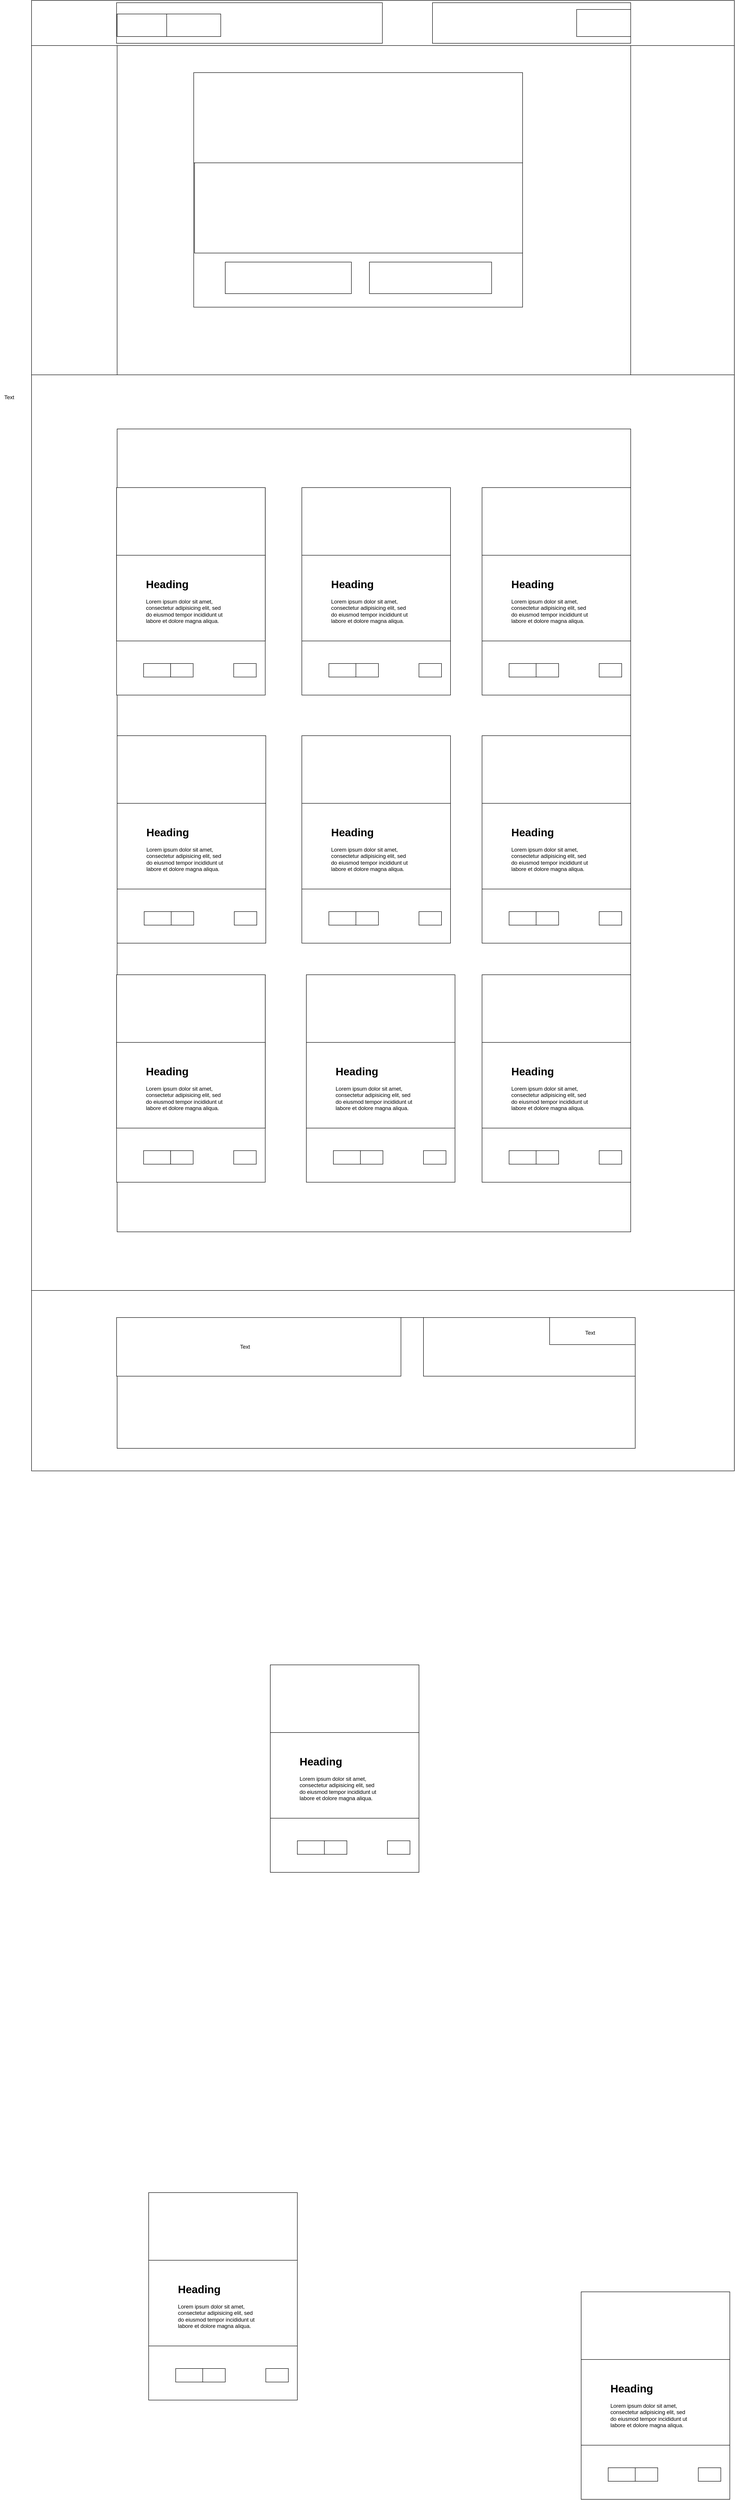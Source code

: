 <mxfile version="17.3.0" type="device"><diagram id="MActksHdFxiRnjgpKzGq" name="Page-1"><mxGraphModel dx="2428" dy="1976" grid="1" gridSize="10" guides="1" tooltips="1" connect="1" arrows="1" fold="1" page="1" pageScale="1" pageWidth="850" pageHeight="1100" math="0" shadow="0"><root><mxCell id="0"/><mxCell id="1" parent="0"/><mxCell id="5Q18pD7y0-GmxSYS_CMx-298" value="" style="rounded=0;whiteSpace=wrap;html=1;fontFamily=Helvetica;fontSize=12;fontColor=default;strokeColor=default;fillColor=default;" vertex="1" parent="1"><mxGeometry x="-10" y="50" width="1560" height="2030" as="geometry"/></mxCell><mxCell id="5Q18pD7y0-GmxSYS_CMx-332" value="" style="rounded=0;whiteSpace=wrap;html=1;fontFamily=Helvetica;fontSize=12;fontColor=default;strokeColor=default;fillColor=default;" vertex="1" parent="1"><mxGeometry x="180" y="170" width="1140" height="1780" as="geometry"/></mxCell><mxCell id="5Q18pD7y0-GmxSYS_CMx-275" value="" style="rounded=0;whiteSpace=wrap;html=1;fontFamily=Helvetica;fontSize=12;fontColor=default;strokeColor=default;fillColor=default;" vertex="1" parent="1"><mxGeometry x="170" y="-780" width="590" height="100" as="geometry"/></mxCell><mxCell id="5Q18pD7y0-GmxSYS_CMx-253" value="Text" style="text;html=1;strokeColor=none;fillColor=none;align=center;verticalAlign=middle;whiteSpace=wrap;rounded=0;fontFamily=Helvetica;fontSize=12;fontColor=default;" vertex="1" parent="1"><mxGeometry x="600" y="-250" width="60" height="30" as="geometry"/></mxCell><mxCell id="5Q18pD7y0-GmxSYS_CMx-273" value="" style="rounded=0;whiteSpace=wrap;html=1;fontFamily=Helvetica;fontSize=12;fontColor=default;strokeColor=default;fillColor=default;" vertex="1" parent="1"><mxGeometry x="-10" y="-780" width="1560" height="100" as="geometry"/></mxCell><mxCell id="5Q18pD7y0-GmxSYS_CMx-278" value="" style="rounded=0;whiteSpace=wrap;html=1;fontFamily=Helvetica;fontSize=12;fontColor=default;strokeColor=default;fillColor=default;" vertex="1" parent="1"><mxGeometry x="178.75" y="-775" width="590" height="90" as="geometry"/></mxCell><mxCell id="5Q18pD7y0-GmxSYS_CMx-279" value="" style="rounded=0;whiteSpace=wrap;html=1;fontFamily=Helvetica;fontSize=12;fontColor=default;strokeColor=default;fillColor=default;" vertex="1" parent="1"><mxGeometry x="180" y="-750" width="110" height="50" as="geometry"/></mxCell><mxCell id="5Q18pD7y0-GmxSYS_CMx-282" value="" style="rounded=0;whiteSpace=wrap;html=1;fontFamily=Helvetica;fontSize=12;fontColor=default;strokeColor=default;fillColor=default;" vertex="1" parent="1"><mxGeometry x="290" y="-750" width="120" height="50" as="geometry"/></mxCell><mxCell id="5Q18pD7y0-GmxSYS_CMx-283" value="" style="rounded=0;whiteSpace=wrap;html=1;fontFamily=Helvetica;fontSize=12;fontColor=default;strokeColor=default;fillColor=default;" vertex="1" parent="1"><mxGeometry x="880" y="-775" width="440" height="90" as="geometry"/></mxCell><mxCell id="5Q18pD7y0-GmxSYS_CMx-284" value="" style="rounded=0;whiteSpace=wrap;html=1;fontFamily=Helvetica;fontSize=12;fontColor=default;strokeColor=default;fillColor=default;" vertex="1" parent="1"><mxGeometry x="1200" y="-760" width="120" height="60" as="geometry"/></mxCell><mxCell id="5Q18pD7y0-GmxSYS_CMx-285" value="" style="rounded=0;whiteSpace=wrap;html=1;fontFamily=Helvetica;fontSize=12;fontColor=default;strokeColor=default;fillColor=default;" vertex="1" parent="1"><mxGeometry x="-10" y="-680" width="1560" height="730" as="geometry"/></mxCell><mxCell id="5Q18pD7y0-GmxSYS_CMx-286" value="" style="rounded=0;whiteSpace=wrap;html=1;fontFamily=Helvetica;fontSize=12;fontColor=default;strokeColor=default;fillColor=default;" vertex="1" parent="1"><mxGeometry x="180" y="-680" width="1140" height="730" as="geometry"/></mxCell><mxCell id="5Q18pD7y0-GmxSYS_CMx-287" value="" style="rounded=0;whiteSpace=wrap;html=1;fontFamily=Helvetica;fontSize=12;fontColor=default;strokeColor=default;fillColor=default;" vertex="1" parent="1"><mxGeometry x="350" y="-620" width="730" height="520" as="geometry"/></mxCell><mxCell id="5Q18pD7y0-GmxSYS_CMx-289" value="" style="rounded=0;whiteSpace=wrap;html=1;fontFamily=Helvetica;fontSize=12;fontColor=default;strokeColor=default;fillColor=default;" vertex="1" parent="1"><mxGeometry x="350" y="-620" width="730" height="200" as="geometry"/></mxCell><mxCell id="5Q18pD7y0-GmxSYS_CMx-290" value="" style="rounded=0;whiteSpace=wrap;html=1;fontFamily=Helvetica;fontSize=12;fontColor=default;strokeColor=default;fillColor=default;" vertex="1" parent="1"><mxGeometry x="351.88" y="-420" width="728.12" height="200" as="geometry"/></mxCell><mxCell id="5Q18pD7y0-GmxSYS_CMx-291" value="" style="rounded=0;whiteSpace=wrap;html=1;fontFamily=Helvetica;fontSize=12;fontColor=default;strokeColor=default;fillColor=default;" vertex="1" parent="1"><mxGeometry x="420" y="-200" width="280" height="70" as="geometry"/></mxCell><mxCell id="5Q18pD7y0-GmxSYS_CMx-292" value="" style="rounded=0;whiteSpace=wrap;html=1;fontFamily=Helvetica;fontSize=12;fontColor=default;strokeColor=default;fillColor=default;" vertex="1" parent="1"><mxGeometry x="740" y="-200" width="271.25" height="70" as="geometry"/></mxCell><mxCell id="5Q18pD7y0-GmxSYS_CMx-297" value="Text" style="text;html=1;align=center;verticalAlign=middle;resizable=0;points=[];autosize=1;strokeColor=none;fillColor=none;fontSize=12;fontFamily=Helvetica;fontColor=default;" vertex="1" parent="1"><mxGeometry x="-80" y="90" width="40" height="20" as="geometry"/></mxCell><mxCell id="5Q18pD7y0-GmxSYS_CMx-325" value="" style="rounded=0;whiteSpace=wrap;html=1;fontFamily=Helvetica;fontSize=12;fontColor=default;strokeColor=default;fillColor=default;" vertex="1" parent="1"><mxGeometry x="178.75" y="300" width="330" height="460" as="geometry"/></mxCell><mxCell id="5Q18pD7y0-GmxSYS_CMx-326" value="" style="rounded=0;whiteSpace=wrap;html=1;fontFamily=Helvetica;fontSize=12;fontColor=default;strokeColor=default;fillColor=default;" vertex="1" parent="1"><mxGeometry x="178.75" y="300" width="330" height="160" as="geometry"/></mxCell><mxCell id="5Q18pD7y0-GmxSYS_CMx-327" value="" style="rounded=0;whiteSpace=wrap;html=1;fontFamily=Helvetica;fontSize=12;fontColor=default;strokeColor=default;fillColor=default;" vertex="1" parent="1"><mxGeometry x="178.75" y="450" width="330" height="190" as="geometry"/></mxCell><mxCell id="5Q18pD7y0-GmxSYS_CMx-329" value="&lt;h1&gt;Heading&lt;/h1&gt;&lt;p&gt;Lorem ipsum dolor sit amet, consectetur adipisicing elit, sed do eiusmod tempor incididunt ut labore et dolore magna aliqua.&lt;/p&gt;" style="text;html=1;strokeColor=none;fillColor=none;spacing=5;spacingTop=-20;whiteSpace=wrap;overflow=hidden;rounded=0;fontFamily=Helvetica;fontSize=12;fontColor=default;" vertex="1" parent="1"><mxGeometry x="238.75" y="495" width="190" height="120" as="geometry"/></mxCell><mxCell id="5Q18pD7y0-GmxSYS_CMx-330" value="" style="rounded=0;whiteSpace=wrap;html=1;fontFamily=Helvetica;fontSize=12;fontColor=default;strokeColor=default;fillColor=default;" vertex="1" parent="1"><mxGeometry x="238.75" y="690" width="60" height="30" as="geometry"/></mxCell><mxCell id="5Q18pD7y0-GmxSYS_CMx-331" value="" style="rounded=0;whiteSpace=wrap;html=1;fontFamily=Helvetica;fontSize=12;fontColor=default;strokeColor=default;fillColor=default;" vertex="1" parent="1"><mxGeometry x="298.75" y="690" width="50" height="30" as="geometry"/></mxCell><mxCell id="5Q18pD7y0-GmxSYS_CMx-345" value="" style="rounded=0;whiteSpace=wrap;html=1;fontFamily=Helvetica;fontSize=12;fontColor=default;strokeColor=default;fillColor=default;" vertex="1" parent="1"><mxGeometry x="438.75" y="690" width="50" height="30" as="geometry"/></mxCell><mxCell id="5Q18pD7y0-GmxSYS_CMx-354" value="" style="rounded=0;whiteSpace=wrap;html=1;fontFamily=Helvetica;fontSize=12;fontColor=default;strokeColor=default;fillColor=default;" vertex="1" parent="1"><mxGeometry x="180" y="850" width="330" height="460" as="geometry"/></mxCell><mxCell id="5Q18pD7y0-GmxSYS_CMx-355" value="" style="rounded=0;whiteSpace=wrap;html=1;fontFamily=Helvetica;fontSize=12;fontColor=default;strokeColor=default;fillColor=default;" vertex="1" parent="1"><mxGeometry x="180" y="850" width="330" height="160" as="geometry"/></mxCell><mxCell id="5Q18pD7y0-GmxSYS_CMx-356" value="" style="rounded=0;whiteSpace=wrap;html=1;fontFamily=Helvetica;fontSize=12;fontColor=default;strokeColor=default;fillColor=default;" vertex="1" parent="1"><mxGeometry x="180" y="1000" width="330" height="190" as="geometry"/></mxCell><mxCell id="5Q18pD7y0-GmxSYS_CMx-357" value="&lt;h1&gt;Heading&lt;/h1&gt;&lt;p&gt;Lorem ipsum dolor sit amet, consectetur adipisicing elit, sed do eiusmod tempor incididunt ut labore et dolore magna aliqua.&lt;/p&gt;" style="text;html=1;strokeColor=none;fillColor=none;spacing=5;spacingTop=-20;whiteSpace=wrap;overflow=hidden;rounded=0;fontFamily=Helvetica;fontSize=12;fontColor=default;" vertex="1" parent="1"><mxGeometry x="240" y="1045" width="190" height="120" as="geometry"/></mxCell><mxCell id="5Q18pD7y0-GmxSYS_CMx-358" value="" style="rounded=0;whiteSpace=wrap;html=1;fontFamily=Helvetica;fontSize=12;fontColor=default;strokeColor=default;fillColor=default;" vertex="1" parent="1"><mxGeometry x="240" y="1240" width="60" height="30" as="geometry"/></mxCell><mxCell id="5Q18pD7y0-GmxSYS_CMx-359" value="" style="rounded=0;whiteSpace=wrap;html=1;fontFamily=Helvetica;fontSize=12;fontColor=default;strokeColor=default;fillColor=default;" vertex="1" parent="1"><mxGeometry x="300" y="1240" width="50" height="30" as="geometry"/></mxCell><mxCell id="5Q18pD7y0-GmxSYS_CMx-360" value="" style="rounded=0;whiteSpace=wrap;html=1;fontFamily=Helvetica;fontSize=12;fontColor=default;strokeColor=default;fillColor=default;" vertex="1" parent="1"><mxGeometry x="440" y="1240" width="50" height="30" as="geometry"/></mxCell><mxCell id="5Q18pD7y0-GmxSYS_CMx-361" value="" style="rounded=0;whiteSpace=wrap;html=1;fontFamily=Helvetica;fontSize=12;fontColor=default;strokeColor=default;fillColor=default;" vertex="1" parent="1"><mxGeometry x="990" y="300" width="330" height="460" as="geometry"/></mxCell><mxCell id="5Q18pD7y0-GmxSYS_CMx-362" value="" style="rounded=0;whiteSpace=wrap;html=1;fontFamily=Helvetica;fontSize=12;fontColor=default;strokeColor=default;fillColor=default;" vertex="1" parent="1"><mxGeometry x="990" y="300" width="330" height="160" as="geometry"/></mxCell><mxCell id="5Q18pD7y0-GmxSYS_CMx-363" value="" style="rounded=0;whiteSpace=wrap;html=1;fontFamily=Helvetica;fontSize=12;fontColor=default;strokeColor=default;fillColor=default;" vertex="1" parent="1"><mxGeometry x="990" y="450" width="330" height="190" as="geometry"/></mxCell><mxCell id="5Q18pD7y0-GmxSYS_CMx-364" value="&lt;h1&gt;Heading&lt;/h1&gt;&lt;p&gt;Lorem ipsum dolor sit amet, consectetur adipisicing elit, sed do eiusmod tempor incididunt ut labore et dolore magna aliqua.&lt;/p&gt;" style="text;html=1;strokeColor=none;fillColor=none;spacing=5;spacingTop=-20;whiteSpace=wrap;overflow=hidden;rounded=0;fontFamily=Helvetica;fontSize=12;fontColor=default;" vertex="1" parent="1"><mxGeometry x="1050" y="495" width="190" height="120" as="geometry"/></mxCell><mxCell id="5Q18pD7y0-GmxSYS_CMx-365" value="" style="rounded=0;whiteSpace=wrap;html=1;fontFamily=Helvetica;fontSize=12;fontColor=default;strokeColor=default;fillColor=default;" vertex="1" parent="1"><mxGeometry x="1050" y="690" width="60" height="30" as="geometry"/></mxCell><mxCell id="5Q18pD7y0-GmxSYS_CMx-366" value="" style="rounded=0;whiteSpace=wrap;html=1;fontFamily=Helvetica;fontSize=12;fontColor=default;strokeColor=default;fillColor=default;" vertex="1" parent="1"><mxGeometry x="1110" y="690" width="50" height="30" as="geometry"/></mxCell><mxCell id="5Q18pD7y0-GmxSYS_CMx-367" value="" style="rounded=0;whiteSpace=wrap;html=1;fontFamily=Helvetica;fontSize=12;fontColor=default;strokeColor=default;fillColor=default;" vertex="1" parent="1"><mxGeometry x="1250" y="690" width="50" height="30" as="geometry"/></mxCell><mxCell id="5Q18pD7y0-GmxSYS_CMx-368" value="" style="rounded=0;whiteSpace=wrap;html=1;fontFamily=Helvetica;fontSize=12;fontColor=default;strokeColor=default;fillColor=default;" vertex="1" parent="1"><mxGeometry x="590" y="300" width="330" height="460" as="geometry"/></mxCell><mxCell id="5Q18pD7y0-GmxSYS_CMx-369" value="" style="rounded=0;whiteSpace=wrap;html=1;fontFamily=Helvetica;fontSize=12;fontColor=default;strokeColor=default;fillColor=default;" vertex="1" parent="1"><mxGeometry x="590" y="300" width="330" height="160" as="geometry"/></mxCell><mxCell id="5Q18pD7y0-GmxSYS_CMx-370" value="" style="rounded=0;whiteSpace=wrap;html=1;fontFamily=Helvetica;fontSize=12;fontColor=default;strokeColor=default;fillColor=default;" vertex="1" parent="1"><mxGeometry x="590" y="450" width="330" height="190" as="geometry"/></mxCell><mxCell id="5Q18pD7y0-GmxSYS_CMx-371" value="&lt;h1&gt;Heading&lt;/h1&gt;&lt;p&gt;Lorem ipsum dolor sit amet, consectetur adipisicing elit, sed do eiusmod tempor incididunt ut labore et dolore magna aliqua.&lt;/p&gt;" style="text;html=1;strokeColor=none;fillColor=none;spacing=5;spacingTop=-20;whiteSpace=wrap;overflow=hidden;rounded=0;fontFamily=Helvetica;fontSize=12;fontColor=default;" vertex="1" parent="1"><mxGeometry x="650" y="495" width="190" height="120" as="geometry"/></mxCell><mxCell id="5Q18pD7y0-GmxSYS_CMx-372" value="" style="rounded=0;whiteSpace=wrap;html=1;fontFamily=Helvetica;fontSize=12;fontColor=default;strokeColor=default;fillColor=default;" vertex="1" parent="1"><mxGeometry x="650" y="690" width="60" height="30" as="geometry"/></mxCell><mxCell id="5Q18pD7y0-GmxSYS_CMx-373" value="" style="rounded=0;whiteSpace=wrap;html=1;fontFamily=Helvetica;fontSize=12;fontColor=default;strokeColor=default;fillColor=default;" vertex="1" parent="1"><mxGeometry x="710" y="690" width="50" height="30" as="geometry"/></mxCell><mxCell id="5Q18pD7y0-GmxSYS_CMx-374" value="" style="rounded=0;whiteSpace=wrap;html=1;fontFamily=Helvetica;fontSize=12;fontColor=default;strokeColor=default;fillColor=default;" vertex="1" parent="1"><mxGeometry x="850" y="690" width="50" height="30" as="geometry"/></mxCell><mxCell id="5Q18pD7y0-GmxSYS_CMx-389" value="" style="rounded=0;whiteSpace=wrap;html=1;fontFamily=Helvetica;fontSize=12;fontColor=default;strokeColor=default;fillColor=default;" vertex="1" parent="1"><mxGeometry x="590" y="850" width="330" height="460" as="geometry"/></mxCell><mxCell id="5Q18pD7y0-GmxSYS_CMx-390" value="" style="rounded=0;whiteSpace=wrap;html=1;fontFamily=Helvetica;fontSize=12;fontColor=default;strokeColor=default;fillColor=default;" vertex="1" parent="1"><mxGeometry x="590" y="850" width="330" height="160" as="geometry"/></mxCell><mxCell id="5Q18pD7y0-GmxSYS_CMx-391" value="" style="rounded=0;whiteSpace=wrap;html=1;fontFamily=Helvetica;fontSize=12;fontColor=default;strokeColor=default;fillColor=default;" vertex="1" parent="1"><mxGeometry x="590" y="1000" width="330" height="190" as="geometry"/></mxCell><mxCell id="5Q18pD7y0-GmxSYS_CMx-392" value="&lt;h1&gt;Heading&lt;/h1&gt;&lt;p&gt;Lorem ipsum dolor sit amet, consectetur adipisicing elit, sed do eiusmod tempor incididunt ut labore et dolore magna aliqua.&lt;/p&gt;" style="text;html=1;strokeColor=none;fillColor=none;spacing=5;spacingTop=-20;whiteSpace=wrap;overflow=hidden;rounded=0;fontFamily=Helvetica;fontSize=12;fontColor=default;" vertex="1" parent="1"><mxGeometry x="650" y="1045" width="190" height="120" as="geometry"/></mxCell><mxCell id="5Q18pD7y0-GmxSYS_CMx-393" value="" style="rounded=0;whiteSpace=wrap;html=1;fontFamily=Helvetica;fontSize=12;fontColor=default;strokeColor=default;fillColor=default;" vertex="1" parent="1"><mxGeometry x="650" y="1240" width="60" height="30" as="geometry"/></mxCell><mxCell id="5Q18pD7y0-GmxSYS_CMx-394" value="" style="rounded=0;whiteSpace=wrap;html=1;fontFamily=Helvetica;fontSize=12;fontColor=default;strokeColor=default;fillColor=default;" vertex="1" parent="1"><mxGeometry x="710" y="1240" width="50" height="30" as="geometry"/></mxCell><mxCell id="5Q18pD7y0-GmxSYS_CMx-395" value="" style="rounded=0;whiteSpace=wrap;html=1;fontFamily=Helvetica;fontSize=12;fontColor=default;strokeColor=default;fillColor=default;" vertex="1" parent="1"><mxGeometry x="850" y="1240" width="50" height="30" as="geometry"/></mxCell><mxCell id="5Q18pD7y0-GmxSYS_CMx-396" value="" style="rounded=0;whiteSpace=wrap;html=1;fontFamily=Helvetica;fontSize=12;fontColor=default;strokeColor=default;fillColor=default;" vertex="1" parent="1"><mxGeometry x="990" y="850" width="330" height="460" as="geometry"/></mxCell><mxCell id="5Q18pD7y0-GmxSYS_CMx-397" value="" style="rounded=0;whiteSpace=wrap;html=1;fontFamily=Helvetica;fontSize=12;fontColor=default;strokeColor=default;fillColor=default;" vertex="1" parent="1"><mxGeometry x="990" y="850" width="330" height="160" as="geometry"/></mxCell><mxCell id="5Q18pD7y0-GmxSYS_CMx-398" value="" style="rounded=0;whiteSpace=wrap;html=1;fontFamily=Helvetica;fontSize=12;fontColor=default;strokeColor=default;fillColor=default;" vertex="1" parent="1"><mxGeometry x="990" y="1000" width="330" height="190" as="geometry"/></mxCell><mxCell id="5Q18pD7y0-GmxSYS_CMx-399" value="&lt;h1&gt;Heading&lt;/h1&gt;&lt;p&gt;Lorem ipsum dolor sit amet, consectetur adipisicing elit, sed do eiusmod tempor incididunt ut labore et dolore magna aliqua.&lt;/p&gt;" style="text;html=1;strokeColor=none;fillColor=none;spacing=5;spacingTop=-20;whiteSpace=wrap;overflow=hidden;rounded=0;fontFamily=Helvetica;fontSize=12;fontColor=default;" vertex="1" parent="1"><mxGeometry x="1050" y="1045" width="190" height="120" as="geometry"/></mxCell><mxCell id="5Q18pD7y0-GmxSYS_CMx-400" value="" style="rounded=0;whiteSpace=wrap;html=1;fontFamily=Helvetica;fontSize=12;fontColor=default;strokeColor=default;fillColor=default;" vertex="1" parent="1"><mxGeometry x="1050" y="1240" width="60" height="30" as="geometry"/></mxCell><mxCell id="5Q18pD7y0-GmxSYS_CMx-401" value="" style="rounded=0;whiteSpace=wrap;html=1;fontFamily=Helvetica;fontSize=12;fontColor=default;strokeColor=default;fillColor=default;" vertex="1" parent="1"><mxGeometry x="1110" y="1240" width="50" height="30" as="geometry"/></mxCell><mxCell id="5Q18pD7y0-GmxSYS_CMx-402" value="" style="rounded=0;whiteSpace=wrap;html=1;fontFamily=Helvetica;fontSize=12;fontColor=default;strokeColor=default;fillColor=default;" vertex="1" parent="1"><mxGeometry x="1250" y="1240" width="50" height="30" as="geometry"/></mxCell><mxCell id="5Q18pD7y0-GmxSYS_CMx-403" value="" style="rounded=0;whiteSpace=wrap;html=1;fontFamily=Helvetica;fontSize=12;fontColor=default;strokeColor=default;fillColor=default;" vertex="1" parent="1"><mxGeometry x="250" y="4080" width="330" height="460" as="geometry"/></mxCell><mxCell id="5Q18pD7y0-GmxSYS_CMx-404" value="" style="rounded=0;whiteSpace=wrap;html=1;fontFamily=Helvetica;fontSize=12;fontColor=default;strokeColor=default;fillColor=default;" vertex="1" parent="1"><mxGeometry x="250" y="4080" width="330" height="160" as="geometry"/></mxCell><mxCell id="5Q18pD7y0-GmxSYS_CMx-405" value="" style="rounded=0;whiteSpace=wrap;html=1;fontFamily=Helvetica;fontSize=12;fontColor=default;strokeColor=default;fillColor=default;" vertex="1" parent="1"><mxGeometry x="250" y="4230" width="330" height="190" as="geometry"/></mxCell><mxCell id="5Q18pD7y0-GmxSYS_CMx-406" value="&lt;h1&gt;Heading&lt;/h1&gt;&lt;p&gt;Lorem ipsum dolor sit amet, consectetur adipisicing elit, sed do eiusmod tempor incididunt ut labore et dolore magna aliqua.&lt;/p&gt;" style="text;html=1;strokeColor=none;fillColor=none;spacing=5;spacingTop=-20;whiteSpace=wrap;overflow=hidden;rounded=0;fontFamily=Helvetica;fontSize=12;fontColor=default;" vertex="1" parent="1"><mxGeometry x="310" y="4275" width="190" height="120" as="geometry"/></mxCell><mxCell id="5Q18pD7y0-GmxSYS_CMx-407" value="" style="rounded=0;whiteSpace=wrap;html=1;fontFamily=Helvetica;fontSize=12;fontColor=default;strokeColor=default;fillColor=default;" vertex="1" parent="1"><mxGeometry x="310" y="4470" width="60" height="30" as="geometry"/></mxCell><mxCell id="5Q18pD7y0-GmxSYS_CMx-408" value="" style="rounded=0;whiteSpace=wrap;html=1;fontFamily=Helvetica;fontSize=12;fontColor=default;strokeColor=default;fillColor=default;" vertex="1" parent="1"><mxGeometry x="370" y="4470" width="50" height="30" as="geometry"/></mxCell><mxCell id="5Q18pD7y0-GmxSYS_CMx-409" value="" style="rounded=0;whiteSpace=wrap;html=1;fontFamily=Helvetica;fontSize=12;fontColor=default;strokeColor=default;fillColor=default;" vertex="1" parent="1"><mxGeometry x="510" y="4470" width="50" height="30" as="geometry"/></mxCell><mxCell id="5Q18pD7y0-GmxSYS_CMx-410" value="" style="rounded=0;whiteSpace=wrap;html=1;fontFamily=Helvetica;fontSize=12;fontColor=default;strokeColor=default;fillColor=default;" vertex="1" parent="1"><mxGeometry x="1210" y="4300" width="330" height="460" as="geometry"/></mxCell><mxCell id="5Q18pD7y0-GmxSYS_CMx-411" value="" style="rounded=0;whiteSpace=wrap;html=1;fontFamily=Helvetica;fontSize=12;fontColor=default;strokeColor=default;fillColor=default;" vertex="1" parent="1"><mxGeometry x="1210" y="4300" width="330" height="160" as="geometry"/></mxCell><mxCell id="5Q18pD7y0-GmxSYS_CMx-412" value="" style="rounded=0;whiteSpace=wrap;html=1;fontFamily=Helvetica;fontSize=12;fontColor=default;strokeColor=default;fillColor=default;" vertex="1" parent="1"><mxGeometry x="1210" y="4450" width="330" height="190" as="geometry"/></mxCell><mxCell id="5Q18pD7y0-GmxSYS_CMx-413" value="&lt;h1&gt;Heading&lt;/h1&gt;&lt;p&gt;Lorem ipsum dolor sit amet, consectetur adipisicing elit, sed do eiusmod tempor incididunt ut labore et dolore magna aliqua.&lt;/p&gt;" style="text;html=1;strokeColor=none;fillColor=none;spacing=5;spacingTop=-20;whiteSpace=wrap;overflow=hidden;rounded=0;fontFamily=Helvetica;fontSize=12;fontColor=default;" vertex="1" parent="1"><mxGeometry x="1270" y="4495" width="190" height="120" as="geometry"/></mxCell><mxCell id="5Q18pD7y0-GmxSYS_CMx-414" value="" style="rounded=0;whiteSpace=wrap;html=1;fontFamily=Helvetica;fontSize=12;fontColor=default;strokeColor=default;fillColor=default;" vertex="1" parent="1"><mxGeometry x="1270" y="4690" width="60" height="30" as="geometry"/></mxCell><mxCell id="5Q18pD7y0-GmxSYS_CMx-415" value="" style="rounded=0;whiteSpace=wrap;html=1;fontFamily=Helvetica;fontSize=12;fontColor=default;strokeColor=default;fillColor=default;" vertex="1" parent="1"><mxGeometry x="1330" y="4690" width="50" height="30" as="geometry"/></mxCell><mxCell id="5Q18pD7y0-GmxSYS_CMx-416" value="" style="rounded=0;whiteSpace=wrap;html=1;fontFamily=Helvetica;fontSize=12;fontColor=default;strokeColor=default;fillColor=default;" vertex="1" parent="1"><mxGeometry x="1470" y="4690" width="50" height="30" as="geometry"/></mxCell><mxCell id="5Q18pD7y0-GmxSYS_CMx-417" value="" style="rounded=0;whiteSpace=wrap;html=1;fontFamily=Helvetica;fontSize=12;fontColor=default;strokeColor=default;fillColor=default;" vertex="1" parent="1"><mxGeometry x="600" y="1380" width="330" height="460" as="geometry"/></mxCell><mxCell id="5Q18pD7y0-GmxSYS_CMx-418" value="" style="rounded=0;whiteSpace=wrap;html=1;fontFamily=Helvetica;fontSize=12;fontColor=default;strokeColor=default;fillColor=default;" vertex="1" parent="1"><mxGeometry x="600" y="1380" width="330" height="160" as="geometry"/></mxCell><mxCell id="5Q18pD7y0-GmxSYS_CMx-419" value="" style="rounded=0;whiteSpace=wrap;html=1;fontFamily=Helvetica;fontSize=12;fontColor=default;strokeColor=default;fillColor=default;" vertex="1" parent="1"><mxGeometry x="600" y="1530" width="330" height="190" as="geometry"/></mxCell><mxCell id="5Q18pD7y0-GmxSYS_CMx-420" value="&lt;h1&gt;Heading&lt;/h1&gt;&lt;p&gt;Lorem ipsum dolor sit amet, consectetur adipisicing elit, sed do eiusmod tempor incididunt ut labore et dolore magna aliqua.&lt;/p&gt;" style="text;html=1;strokeColor=none;fillColor=none;spacing=5;spacingTop=-20;whiteSpace=wrap;overflow=hidden;rounded=0;fontFamily=Helvetica;fontSize=12;fontColor=default;" vertex="1" parent="1"><mxGeometry x="660" y="1575" width="190" height="120" as="geometry"/></mxCell><mxCell id="5Q18pD7y0-GmxSYS_CMx-421" value="" style="rounded=0;whiteSpace=wrap;html=1;fontFamily=Helvetica;fontSize=12;fontColor=default;strokeColor=default;fillColor=default;" vertex="1" parent="1"><mxGeometry x="660" y="1770" width="60" height="30" as="geometry"/></mxCell><mxCell id="5Q18pD7y0-GmxSYS_CMx-422" value="" style="rounded=0;whiteSpace=wrap;html=1;fontFamily=Helvetica;fontSize=12;fontColor=default;strokeColor=default;fillColor=default;" vertex="1" parent="1"><mxGeometry x="720" y="1770" width="50" height="30" as="geometry"/></mxCell><mxCell id="5Q18pD7y0-GmxSYS_CMx-423" value="" style="rounded=0;whiteSpace=wrap;html=1;fontFamily=Helvetica;fontSize=12;fontColor=default;strokeColor=default;fillColor=default;" vertex="1" parent="1"><mxGeometry x="860" y="1770" width="50" height="30" as="geometry"/></mxCell><mxCell id="5Q18pD7y0-GmxSYS_CMx-424" value="" style="rounded=0;whiteSpace=wrap;html=1;fontFamily=Helvetica;fontSize=12;fontColor=default;strokeColor=default;fillColor=default;" vertex="1" parent="1"><mxGeometry x="990" y="1380" width="330" height="460" as="geometry"/></mxCell><mxCell id="5Q18pD7y0-GmxSYS_CMx-425" value="" style="rounded=0;whiteSpace=wrap;html=1;fontFamily=Helvetica;fontSize=12;fontColor=default;strokeColor=default;fillColor=default;" vertex="1" parent="1"><mxGeometry x="990" y="1380" width="330" height="160" as="geometry"/></mxCell><mxCell id="5Q18pD7y0-GmxSYS_CMx-426" value="" style="rounded=0;whiteSpace=wrap;html=1;fontFamily=Helvetica;fontSize=12;fontColor=default;strokeColor=default;fillColor=default;" vertex="1" parent="1"><mxGeometry x="990" y="1530" width="330" height="190" as="geometry"/></mxCell><mxCell id="5Q18pD7y0-GmxSYS_CMx-427" value="&lt;h1&gt;Heading&lt;/h1&gt;&lt;p&gt;Lorem ipsum dolor sit amet, consectetur adipisicing elit, sed do eiusmod tempor incididunt ut labore et dolore magna aliqua.&lt;/p&gt;" style="text;html=1;strokeColor=none;fillColor=none;spacing=5;spacingTop=-20;whiteSpace=wrap;overflow=hidden;rounded=0;fontFamily=Helvetica;fontSize=12;fontColor=default;" vertex="1" parent="1"><mxGeometry x="1050" y="1575" width="190" height="120" as="geometry"/></mxCell><mxCell id="5Q18pD7y0-GmxSYS_CMx-428" value="" style="rounded=0;whiteSpace=wrap;html=1;fontFamily=Helvetica;fontSize=12;fontColor=default;strokeColor=default;fillColor=default;" vertex="1" parent="1"><mxGeometry x="1050" y="1770" width="60" height="30" as="geometry"/></mxCell><mxCell id="5Q18pD7y0-GmxSYS_CMx-429" value="" style="rounded=0;whiteSpace=wrap;html=1;fontFamily=Helvetica;fontSize=12;fontColor=default;strokeColor=default;fillColor=default;" vertex="1" parent="1"><mxGeometry x="1110" y="1770" width="50" height="30" as="geometry"/></mxCell><mxCell id="5Q18pD7y0-GmxSYS_CMx-430" value="" style="rounded=0;whiteSpace=wrap;html=1;fontFamily=Helvetica;fontSize=12;fontColor=default;strokeColor=default;fillColor=default;" vertex="1" parent="1"><mxGeometry x="1250" y="1770" width="50" height="30" as="geometry"/></mxCell><mxCell id="5Q18pD7y0-GmxSYS_CMx-431" value="" style="rounded=0;whiteSpace=wrap;html=1;fontFamily=Helvetica;fontSize=12;fontColor=default;strokeColor=default;fillColor=default;" vertex="1" parent="1"><mxGeometry x="178.75" y="1380" width="330" height="460" as="geometry"/></mxCell><mxCell id="5Q18pD7y0-GmxSYS_CMx-432" value="" style="rounded=0;whiteSpace=wrap;html=1;fontFamily=Helvetica;fontSize=12;fontColor=default;strokeColor=default;fillColor=default;" vertex="1" parent="1"><mxGeometry x="178.75" y="1380" width="330" height="160" as="geometry"/></mxCell><mxCell id="5Q18pD7y0-GmxSYS_CMx-433" value="" style="rounded=0;whiteSpace=wrap;html=1;fontFamily=Helvetica;fontSize=12;fontColor=default;strokeColor=default;fillColor=default;" vertex="1" parent="1"><mxGeometry x="178.75" y="1530" width="330" height="190" as="geometry"/></mxCell><mxCell id="5Q18pD7y0-GmxSYS_CMx-434" value="&lt;h1&gt;Heading&lt;/h1&gt;&lt;p&gt;Lorem ipsum dolor sit amet, consectetur adipisicing elit, sed do eiusmod tempor incididunt ut labore et dolore magna aliqua.&lt;/p&gt;" style="text;html=1;strokeColor=none;fillColor=none;spacing=5;spacingTop=-20;whiteSpace=wrap;overflow=hidden;rounded=0;fontFamily=Helvetica;fontSize=12;fontColor=default;" vertex="1" parent="1"><mxGeometry x="238.75" y="1575" width="190" height="120" as="geometry"/></mxCell><mxCell id="5Q18pD7y0-GmxSYS_CMx-435" value="" style="rounded=0;whiteSpace=wrap;html=1;fontFamily=Helvetica;fontSize=12;fontColor=default;strokeColor=default;fillColor=default;" vertex="1" parent="1"><mxGeometry x="238.75" y="1770" width="60" height="30" as="geometry"/></mxCell><mxCell id="5Q18pD7y0-GmxSYS_CMx-436" value="" style="rounded=0;whiteSpace=wrap;html=1;fontFamily=Helvetica;fontSize=12;fontColor=default;strokeColor=default;fillColor=default;" vertex="1" parent="1"><mxGeometry x="298.75" y="1770" width="50" height="30" as="geometry"/></mxCell><mxCell id="5Q18pD7y0-GmxSYS_CMx-437" value="" style="rounded=0;whiteSpace=wrap;html=1;fontFamily=Helvetica;fontSize=12;fontColor=default;strokeColor=default;fillColor=default;" vertex="1" parent="1"><mxGeometry x="438.75" y="1770" width="50" height="30" as="geometry"/></mxCell><mxCell id="5Q18pD7y0-GmxSYS_CMx-438" value="" style="rounded=0;whiteSpace=wrap;html=1;fontFamily=Helvetica;fontSize=12;fontColor=default;strokeColor=default;fillColor=default;" vertex="1" parent="1"><mxGeometry x="520" y="2910" width="330" height="460" as="geometry"/></mxCell><mxCell id="5Q18pD7y0-GmxSYS_CMx-439" value="" style="rounded=0;whiteSpace=wrap;html=1;fontFamily=Helvetica;fontSize=12;fontColor=default;strokeColor=default;fillColor=default;" vertex="1" parent="1"><mxGeometry x="520" y="2910" width="330" height="160" as="geometry"/></mxCell><mxCell id="5Q18pD7y0-GmxSYS_CMx-440" value="" style="rounded=0;whiteSpace=wrap;html=1;fontFamily=Helvetica;fontSize=12;fontColor=default;strokeColor=default;fillColor=default;" vertex="1" parent="1"><mxGeometry x="520" y="3060" width="330" height="190" as="geometry"/></mxCell><mxCell id="5Q18pD7y0-GmxSYS_CMx-441" value="&lt;h1&gt;Heading&lt;/h1&gt;&lt;p&gt;Lorem ipsum dolor sit amet, consectetur adipisicing elit, sed do eiusmod tempor incididunt ut labore et dolore magna aliqua.&lt;/p&gt;" style="text;html=1;strokeColor=none;fillColor=none;spacing=5;spacingTop=-20;whiteSpace=wrap;overflow=hidden;rounded=0;fontFamily=Helvetica;fontSize=12;fontColor=default;" vertex="1" parent="1"><mxGeometry x="580" y="3105" width="190" height="120" as="geometry"/></mxCell><mxCell id="5Q18pD7y0-GmxSYS_CMx-442" value="" style="rounded=0;whiteSpace=wrap;html=1;fontFamily=Helvetica;fontSize=12;fontColor=default;strokeColor=default;fillColor=default;" vertex="1" parent="1"><mxGeometry x="580" y="3300" width="60" height="30" as="geometry"/></mxCell><mxCell id="5Q18pD7y0-GmxSYS_CMx-443" value="" style="rounded=0;whiteSpace=wrap;html=1;fontFamily=Helvetica;fontSize=12;fontColor=default;strokeColor=default;fillColor=default;" vertex="1" parent="1"><mxGeometry x="640" y="3300" width="50" height="30" as="geometry"/></mxCell><mxCell id="5Q18pD7y0-GmxSYS_CMx-444" value="" style="rounded=0;whiteSpace=wrap;html=1;fontFamily=Helvetica;fontSize=12;fontColor=default;strokeColor=default;fillColor=default;" vertex="1" parent="1"><mxGeometry x="780" y="3300" width="50" height="30" as="geometry"/></mxCell><mxCell id="5Q18pD7y0-GmxSYS_CMx-445" value="" style="rounded=0;whiteSpace=wrap;html=1;fontFamily=Helvetica;fontSize=12;fontColor=default;strokeColor=default;fillColor=default;" vertex="1" parent="1"><mxGeometry x="-10" y="2080" width="1560" height="400" as="geometry"/></mxCell><mxCell id="5Q18pD7y0-GmxSYS_CMx-446" value="" style="rounded=0;whiteSpace=wrap;html=1;fontFamily=Helvetica;fontSize=12;fontColor=default;strokeColor=default;fillColor=default;" vertex="1" parent="1"><mxGeometry x="180" y="2140" width="1150" height="290" as="geometry"/></mxCell><mxCell id="5Q18pD7y0-GmxSYS_CMx-447" value="" style="rounded=0;whiteSpace=wrap;html=1;fontFamily=Helvetica;fontSize=12;fontColor=default;strokeColor=default;fillColor=default;" vertex="1" parent="1"><mxGeometry x="178.75" y="2140" width="631.25" height="130" as="geometry"/></mxCell><mxCell id="5Q18pD7y0-GmxSYS_CMx-448" value="Text" style="text;html=1;strokeColor=none;fillColor=none;align=center;verticalAlign=middle;whiteSpace=wrap;rounded=0;fontFamily=Helvetica;fontSize=12;fontColor=default;" vertex="1" parent="1"><mxGeometry x="434" y="2190" width="60" height="30" as="geometry"/></mxCell><mxCell id="5Q18pD7y0-GmxSYS_CMx-449" value="" style="rounded=0;whiteSpace=wrap;html=1;fontFamily=Helvetica;fontSize=12;fontColor=default;strokeColor=default;fillColor=default;" vertex="1" parent="1"><mxGeometry x="860" y="2140" width="470" height="130" as="geometry"/></mxCell><mxCell id="5Q18pD7y0-GmxSYS_CMx-450" value="" style="rounded=0;whiteSpace=wrap;html=1;fontFamily=Helvetica;fontSize=12;fontColor=default;strokeColor=default;fillColor=default;" vertex="1" parent="1"><mxGeometry x="1140" y="2140" width="190" height="60" as="geometry"/></mxCell><mxCell id="5Q18pD7y0-GmxSYS_CMx-451" value="Text" style="text;html=1;strokeColor=none;fillColor=none;align=center;verticalAlign=middle;whiteSpace=wrap;rounded=0;fontFamily=Helvetica;fontSize=12;fontColor=default;" vertex="1" parent="1"><mxGeometry x="1200" y="2159" width="60" height="30" as="geometry"/></mxCell></root></mxGraphModel></diagram></mxfile>
